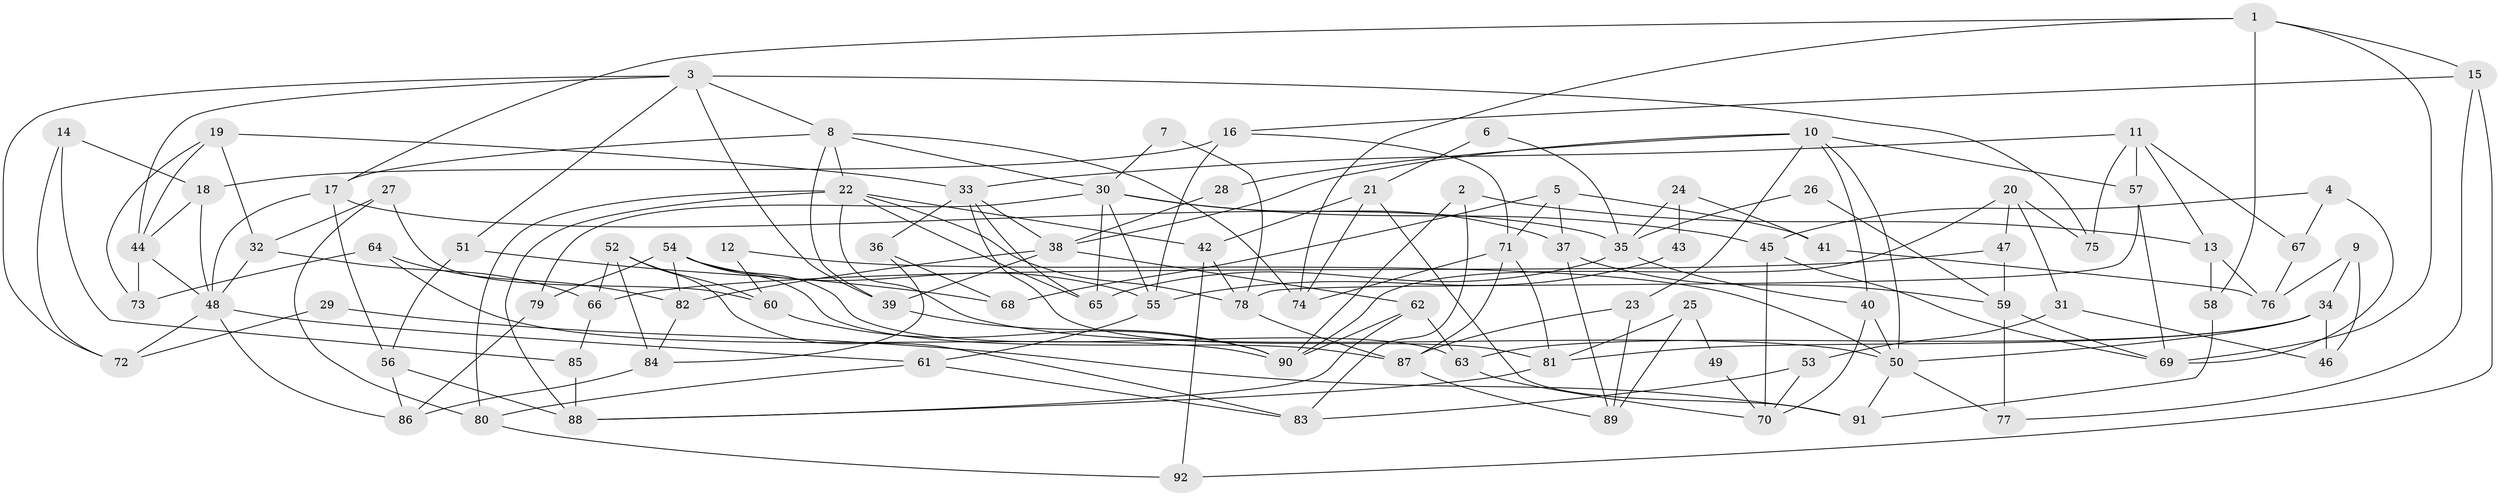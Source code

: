 // Generated by graph-tools (version 1.1) at 2025/50/03/09/25 04:50:57]
// undirected, 92 vertices, 184 edges
graph export_dot {
graph [start="1"]
  node [color=gray90,style=filled];
  1;
  2;
  3;
  4;
  5;
  6;
  7;
  8;
  9;
  10;
  11;
  12;
  13;
  14;
  15;
  16;
  17;
  18;
  19;
  20;
  21;
  22;
  23;
  24;
  25;
  26;
  27;
  28;
  29;
  30;
  31;
  32;
  33;
  34;
  35;
  36;
  37;
  38;
  39;
  40;
  41;
  42;
  43;
  44;
  45;
  46;
  47;
  48;
  49;
  50;
  51;
  52;
  53;
  54;
  55;
  56;
  57;
  58;
  59;
  60;
  61;
  62;
  63;
  64;
  65;
  66;
  67;
  68;
  69;
  70;
  71;
  72;
  73;
  74;
  75;
  76;
  77;
  78;
  79;
  80;
  81;
  82;
  83;
  84;
  85;
  86;
  87;
  88;
  89;
  90;
  91;
  92;
  1 -- 15;
  1 -- 17;
  1 -- 58;
  1 -- 69;
  1 -- 74;
  2 -- 90;
  2 -- 13;
  2 -- 83;
  3 -- 75;
  3 -- 8;
  3 -- 39;
  3 -- 44;
  3 -- 51;
  3 -- 72;
  4 -- 45;
  4 -- 69;
  4 -- 67;
  5 -- 71;
  5 -- 37;
  5 -- 41;
  5 -- 68;
  6 -- 35;
  6 -- 21;
  7 -- 30;
  7 -- 78;
  8 -- 74;
  8 -- 39;
  8 -- 17;
  8 -- 22;
  8 -- 30;
  9 -- 34;
  9 -- 76;
  9 -- 46;
  10 -- 38;
  10 -- 50;
  10 -- 23;
  10 -- 28;
  10 -- 40;
  10 -- 57;
  11 -- 33;
  11 -- 57;
  11 -- 13;
  11 -- 67;
  11 -- 75;
  12 -- 50;
  12 -- 60;
  13 -- 58;
  13 -- 76;
  14 -- 18;
  14 -- 72;
  14 -- 85;
  15 -- 92;
  15 -- 77;
  15 -- 16;
  16 -- 18;
  16 -- 55;
  16 -- 71;
  17 -- 56;
  17 -- 35;
  17 -- 48;
  18 -- 48;
  18 -- 44;
  19 -- 33;
  19 -- 73;
  19 -- 32;
  19 -- 44;
  20 -- 31;
  20 -- 90;
  20 -- 47;
  20 -- 75;
  21 -- 42;
  21 -- 74;
  21 -- 91;
  22 -- 80;
  22 -- 42;
  22 -- 50;
  22 -- 65;
  22 -- 78;
  22 -- 88;
  23 -- 87;
  23 -- 89;
  24 -- 35;
  24 -- 41;
  24 -- 43;
  25 -- 89;
  25 -- 81;
  25 -- 49;
  26 -- 59;
  26 -- 35;
  27 -- 60;
  27 -- 32;
  27 -- 80;
  28 -- 38;
  29 -- 72;
  29 -- 91;
  30 -- 55;
  30 -- 37;
  30 -- 45;
  30 -- 65;
  30 -- 79;
  31 -- 46;
  31 -- 53;
  32 -- 48;
  32 -- 66;
  33 -- 65;
  33 -- 36;
  33 -- 38;
  33 -- 81;
  34 -- 81;
  34 -- 50;
  34 -- 46;
  34 -- 63;
  35 -- 65;
  35 -- 40;
  36 -- 84;
  36 -- 68;
  37 -- 59;
  37 -- 89;
  38 -- 62;
  38 -- 39;
  38 -- 82;
  39 -- 90;
  40 -- 50;
  40 -- 70;
  41 -- 76;
  42 -- 78;
  42 -- 92;
  43 -- 55;
  44 -- 48;
  44 -- 73;
  45 -- 69;
  45 -- 70;
  47 -- 66;
  47 -- 59;
  48 -- 61;
  48 -- 72;
  48 -- 86;
  49 -- 70;
  50 -- 77;
  50 -- 91;
  51 -- 56;
  51 -- 68;
  52 -- 66;
  52 -- 84;
  52 -- 60;
  52 -- 83;
  53 -- 83;
  53 -- 70;
  54 -- 55;
  54 -- 63;
  54 -- 79;
  54 -- 82;
  54 -- 87;
  55 -- 61;
  56 -- 86;
  56 -- 88;
  57 -- 78;
  57 -- 69;
  58 -- 91;
  59 -- 69;
  59 -- 77;
  60 -- 90;
  61 -- 83;
  61 -- 80;
  62 -- 88;
  62 -- 63;
  62 -- 90;
  63 -- 70;
  64 -- 90;
  64 -- 82;
  64 -- 73;
  66 -- 85;
  67 -- 76;
  71 -- 87;
  71 -- 74;
  71 -- 81;
  78 -- 87;
  79 -- 86;
  80 -- 92;
  81 -- 88;
  82 -- 84;
  84 -- 86;
  85 -- 88;
  87 -- 89;
}
